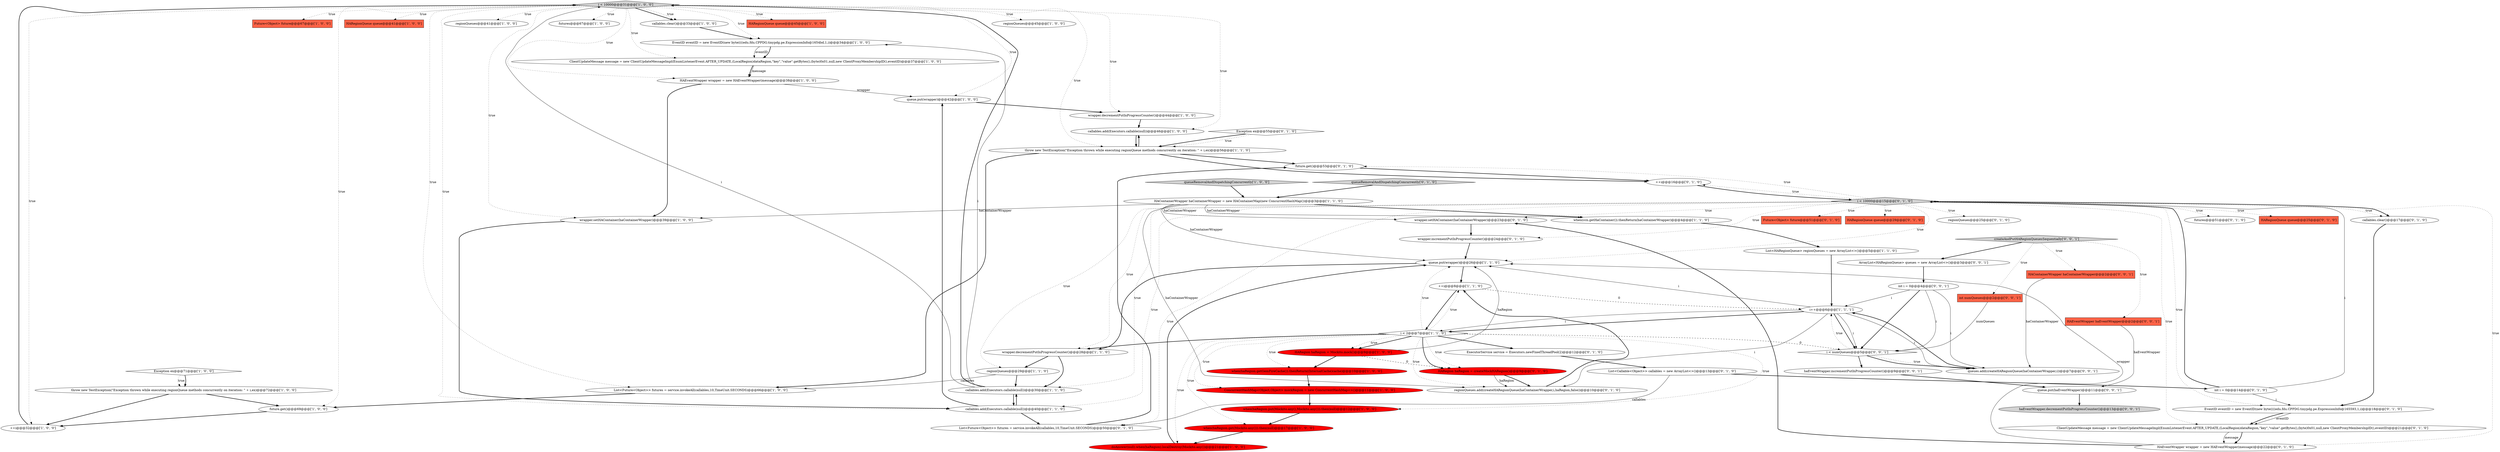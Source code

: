 digraph {
9 [style = filled, label = "Future<Object> future@@@67@@@['1', '0', '0']", fillcolor = tomato, shape = box image = "AAA0AAABBB1BBB"];
37 [style = filled, label = "callables.clear()@@@33@@@['1', '0', '0']", fillcolor = white, shape = ellipse image = "AAA0AAABBB1BBB"];
20 [style = filled, label = "++i@@@32@@@['1', '0', '0']", fillcolor = white, shape = ellipse image = "AAA0AAABBB1BBB"];
65 [style = filled, label = "int numQueues@@@2@@@['0', '0', '1']", fillcolor = tomato, shape = box image = "AAA0AAABBB3BBB"];
46 [style = filled, label = "wrapper.setHAContainer(haContainerWrapper)@@@23@@@['0', '1', '0']", fillcolor = white, shape = ellipse image = "AAA0AAABBB2BBB"];
49 [style = filled, label = "HARegion haRegion = createMockHARegion()@@@9@@@['0', '1', '0']", fillcolor = red, shape = ellipse image = "AAA1AAABBB2BBB"];
56 [style = filled, label = "future.get()@@@53@@@['0', '1', '0']", fillcolor = white, shape = ellipse image = "AAA0AAABBB2BBB"];
42 [style = filled, label = "queueRemovalAndDispatchingConcurrently['0', '1', '0']", fillcolor = lightgray, shape = diamond image = "AAA0AAABBB2BBB"];
2 [style = filled, label = "when(haRegion.put(Mockito.any(),Mockito.any())).then(null)@@@12@@@['1', '0', '0']", fillcolor = red, shape = ellipse image = "AAA1AAABBB1BBB"];
64 [style = filled, label = "HAContainerWrapper haContainerWrapper@@@2@@@['0', '0', '1']", fillcolor = tomato, shape = box image = "AAA0AAABBB3BBB"];
54 [style = filled, label = "wrapper.incrementPutInProgressCounter()@@@24@@@['0', '1', '0']", fillcolor = white, shape = ellipse image = "AAA0AAABBB2BBB"];
68 [style = filled, label = "createAndPutHARegionQueuesSequentially['0', '0', '1']", fillcolor = lightgray, shape = diamond image = "AAA0AAABBB3BBB"];
47 [style = filled, label = "List<Callable<Object>> callables = new ArrayList<>()@@@13@@@['0', '1', '0']", fillcolor = white, shape = ellipse image = "AAA0AAABBB2BBB"];
70 [style = filled, label = "haEventWrapper.decrementPutInProgressCounter()@@@13@@@['0', '0', '1']", fillcolor = lightgray, shape = ellipse image = "AAA0AAABBB3BBB"];
53 [style = filled, label = "ExecutorService service = Executors.newFixedThreadPool(2)@@@12@@@['0', '1', '0']", fillcolor = white, shape = ellipse image = "AAA0AAABBB2BBB"];
16 [style = filled, label = "when(ccn.getHaContainer()).thenReturn(haContainerWrapper)@@@4@@@['1', '1', '0']", fillcolor = white, shape = ellipse image = "AAA0AAABBB1BBB"];
21 [style = filled, label = "HARegionQueue queue@@@41@@@['1', '0', '0']", fillcolor = tomato, shape = box image = "AAA0AAABBB1BBB"];
32 [style = filled, label = "HAContainerWrapper haContainerWrapper = new HAContainerMap(new ConcurrentHashMap())@@@3@@@['1', '1', '0']", fillcolor = white, shape = ellipse image = "AAA0AAABBB1BBB"];
3 [style = filled, label = "++i@@@8@@@['1', '1', '0']", fillcolor = white, shape = ellipse image = "AAA0AAABBB1BBB"];
4 [style = filled, label = "queue.put(wrapper)@@@42@@@['1', '0', '0']", fillcolor = white, shape = ellipse image = "AAA0AAABBB1BBB"];
18 [style = filled, label = "callables.add(Executors.callable(null))@@@46@@@['1', '0', '0']", fillcolor = white, shape = ellipse image = "AAA0AAABBB1BBB"];
38 [style = filled, label = "regionQueues@@@29@@@['1', '1', '0']", fillcolor = white, shape = ellipse image = "AAA0AAABBB1BBB"];
11 [style = filled, label = "throw new TestException(\"Exception thrown while executing regionQueue methods concurrently on iteration: \" + i,ex)@@@72@@@['1', '0', '0']", fillcolor = white, shape = ellipse image = "AAA0AAABBB1BBB"];
17 [style = filled, label = "ConcurrentHashMap<Object,Object> mockRegion = new ConcurrentHashMap<>()@@@11@@@['1', '0', '0']", fillcolor = red, shape = ellipse image = "AAA1AAABBB1BBB"];
25 [style = filled, label = "regionQueues@@@41@@@['1', '0', '0']", fillcolor = white, shape = ellipse image = "AAA0AAABBB1BBB"];
29 [style = filled, label = "List<HARegionQueue> regionQueues = new ArrayList<>()@@@5@@@['1', '1', '0']", fillcolor = white, shape = ellipse image = "AAA0AAABBB1BBB"];
61 [style = filled, label = "haEventWrapper.incrementPutInProgressCounter()@@@9@@@['0', '0', '1']", fillcolor = white, shape = ellipse image = "AAA0AAABBB3BBB"];
34 [style = filled, label = "future.get()@@@69@@@['1', '0', '0']", fillcolor = white, shape = ellipse image = "AAA0AAABBB1BBB"];
63 [style = filled, label = "queues.add(createHARegionQueue(haContainerWrapper,i))@@@7@@@['0', '0', '1']", fillcolor = white, shape = ellipse image = "AAA0AAABBB3BBB"];
14 [style = filled, label = "EventID eventID = new EventID(new byte((((edu.fdu.CPPDG.tinypdg.pe.ExpressionInfo@1654bd,1,i)@@@34@@@['1', '0', '0']", fillcolor = white, shape = ellipse image = "AAA0AAABBB1BBB"];
60 [style = filled, label = "i < 10000@@@15@@@['0', '1', '0']", fillcolor = lightgray, shape = diamond image = "AAA0AAABBB2BBB"];
59 [style = filled, label = "Future<Object> future@@@51@@@['0', '1', '0']", fillcolor = tomato, shape = box image = "AAA0AAABBB2BBB"];
7 [style = filled, label = "HARegion haRegion = Mockito.mock()@@@9@@@['1', '0', '0']", fillcolor = red, shape = ellipse image = "AAA1AAABBB1BBB"];
27 [style = filled, label = "Exception ex@@@71@@@['1', '0', '0']", fillcolor = white, shape = diamond image = "AAA0AAABBB1BBB"];
28 [style = filled, label = "i < 10000@@@31@@@['1', '0', '0']", fillcolor = lightgray, shape = diamond image = "AAA0AAABBB1BBB"];
45 [style = filled, label = "HARegionQueue queue@@@29@@@['0', '1', '0']", fillcolor = tomato, shape = box image = "AAA0AAABBB2BBB"];
50 [style = filled, label = "EventID eventID = new EventID(new byte((((edu.fdu.CPPDG.tinypdg.pe.ExpressionInfo@165593,1,i)@@@18@@@['0', '1', '0']", fillcolor = white, shape = ellipse image = "AAA0AAABBB2BBB"];
44 [style = filled, label = "++i@@@16@@@['0', '1', '0']", fillcolor = white, shape = ellipse image = "AAA0AAABBB2BBB"];
57 [style = filled, label = "int i = 0@@@14@@@['0', '1', '0']", fillcolor = white, shape = ellipse image = "AAA0AAABBB2BBB"];
35 [style = filled, label = "when(haRegion.get(Mockito.any())).then(null)@@@17@@@['1', '0', '0']", fillcolor = red, shape = ellipse image = "AAA1AAABBB1BBB"];
66 [style = filled, label = "queue.put(haEventWrapper)@@@11@@@['0', '0', '1']", fillcolor = white, shape = ellipse image = "AAA0AAABBB3BBB"];
52 [style = filled, label = "ClientUpdateMessage message = new ClientUpdateMessageImpl(EnumListenerEvent.AFTER_UPDATE,(LocalRegion)dataRegion,\"key\",\"value\".getBytes(),(byte)0x01,null,new ClientProxyMembershipID(),eventID)@@@21@@@['0', '1', '0']", fillcolor = white, shape = ellipse image = "AAA0AAABBB2BBB"];
71 [style = filled, label = "ArrayList<HARegionQueue> queues = new ArrayList<>()@@@3@@@['0', '0', '1']", fillcolor = white, shape = ellipse image = "AAA0AAABBB3BBB"];
24 [style = filled, label = "futures@@@67@@@['1', '0', '0']", fillcolor = white, shape = ellipse image = "AAA0AAABBB1BBB"];
12 [style = filled, label = "callables.add(Executors.callable(null))@@@30@@@['1', '1', '0']", fillcolor = white, shape = ellipse image = "AAA0AAABBB1BBB"];
31 [style = filled, label = "wrapper.setHAContainer(haContainerWrapper)@@@39@@@['1', '0', '0']", fillcolor = white, shape = ellipse image = "AAA0AAABBB1BBB"];
6 [style = filled, label = "queueRemovalAndDispatchingConcurrently['1', '0', '0']", fillcolor = lightgray, shape = diamond image = "AAA0AAABBB1BBB"];
15 [style = filled, label = "ClientUpdateMessage message = new ClientUpdateMessageImpl(EnumListenerEvent.AFTER_UPDATE,(LocalRegion)dataRegion,\"key\",\"value\".getBytes(),(byte)0x01,null,new ClientProxyMembershipID(),eventID)@@@37@@@['1', '0', '0']", fillcolor = white, shape = ellipse image = "AAA0AAABBB1BBB"];
48 [style = filled, label = "regionQueues.add(createHARegionQueue(haContainerWrapper,i,haRegion,false))@@@10@@@['0', '1', '0']", fillcolor = white, shape = ellipse image = "AAA0AAABBB2BBB"];
33 [style = filled, label = "i++@@@6@@@['1', '1', '1']", fillcolor = white, shape = ellipse image = "AAA0AAABBB1BBB"];
41 [style = filled, label = "HAEventWrapper wrapper = new HAEventWrapper(message)@@@22@@@['0', '1', '0']", fillcolor = white, shape = ellipse image = "AAA0AAABBB2BBB"];
23 [style = filled, label = "i < 2@@@7@@@['1', '1', '0']", fillcolor = white, shape = diamond image = "AAA0AAABBB1BBB"];
36 [style = filled, label = "queue.put(wrapper)@@@26@@@['1', '1', '0']", fillcolor = white, shape = ellipse image = "AAA0AAABBB1BBB"];
55 [style = filled, label = "regionQueues@@@25@@@['0', '1', '0']", fillcolor = white, shape = ellipse image = "AAA0AAABBB2BBB"];
62 [style = filled, label = "HAEventWrapper haEventWrapper@@@2@@@['0', '0', '1']", fillcolor = tomato, shape = box image = "AAA0AAABBB3BBB"];
69 [style = filled, label = "int i = 0@@@4@@@['0', '0', '1']", fillcolor = white, shape = ellipse image = "AAA0AAABBB3BBB"];
26 [style = filled, label = "callables.add(Executors.callable(null))@@@40@@@['1', '1', '0']", fillcolor = white, shape = ellipse image = "AAA0AAABBB1BBB"];
39 [style = filled, label = "List<Future<Object>> futures = service.invokeAll(callables,10,TimeUnit.SECONDS)@@@50@@@['0', '1', '0']", fillcolor = white, shape = ellipse image = "AAA0AAABBB2BBB"];
67 [style = filled, label = "i < numQueues@@@5@@@['0', '0', '1']", fillcolor = white, shape = diamond image = "AAA0AAABBB3BBB"];
13 [style = filled, label = "doAnswer(null).when(haRegion).localDestroy(Mockito.any())@@@21@@@['1', '0', '0']", fillcolor = red, shape = ellipse image = "AAA1AAABBB1BBB"];
19 [style = filled, label = "when(haRegion.getGemFireCache()).thenReturn((InternalCache)cache)@@@10@@@['1', '0', '0']", fillcolor = red, shape = ellipse image = "AAA1AAABBB1BBB"];
40 [style = filled, label = "Exception ex@@@55@@@['0', '1', '0']", fillcolor = white, shape = diamond image = "AAA0AAABBB2BBB"];
1 [style = filled, label = "wrapper.decrementPutInProgressCounter()@@@28@@@['1', '1', '0']", fillcolor = white, shape = ellipse image = "AAA0AAABBB1BBB"];
0 [style = filled, label = "wrapper.decrementPutInProgressCounter()@@@44@@@['1', '0', '0']", fillcolor = white, shape = ellipse image = "AAA0AAABBB1BBB"];
8 [style = filled, label = "HARegionQueue queue@@@45@@@['1', '0', '0']", fillcolor = tomato, shape = box image = "AAA0AAABBB1BBB"];
10 [style = filled, label = "throw new TestException(\"Exception thrown while executing regionQueue methods concurrently on iteration: \" + i,ex)@@@56@@@['1', '1', '0']", fillcolor = white, shape = ellipse image = "AAA0AAABBB1BBB"];
22 [style = filled, label = "List<Future<Object>> futures = service.invokeAll(callables,10,TimeUnit.SECONDS)@@@66@@@['1', '0', '0']", fillcolor = white, shape = ellipse image = "AAA0AAABBB1BBB"];
30 [style = filled, label = "regionQueues@@@45@@@['1', '0', '0']", fillcolor = white, shape = ellipse image = "AAA0AAABBB1BBB"];
51 [style = filled, label = "futures@@@51@@@['0', '1', '0']", fillcolor = white, shape = ellipse image = "AAA0AAABBB2BBB"];
58 [style = filled, label = "HARegionQueue queue@@@25@@@['0', '1', '0']", fillcolor = tomato, shape = box image = "AAA0AAABBB2BBB"];
43 [style = filled, label = "callables.clear()@@@17@@@['0', '1', '0']", fillcolor = white, shape = ellipse image = "AAA0AAABBB2BBB"];
5 [style = filled, label = "HAEventWrapper wrapper = new HAEventWrapper(message)@@@38@@@['1', '0', '0']", fillcolor = white, shape = ellipse image = "AAA0AAABBB1BBB"];
2->35 [style = bold, label=""];
61->66 [style = bold, label=""];
48->3 [style = bold, label=""];
47->39 [style = solid, label="callables"];
34->20 [style = bold, label=""];
69->63 [style = solid, label="i"];
68->64 [style = dotted, label="true"];
28->21 [style = dotted, label="true"];
28->25 [style = dotted, label="true"];
7->49 [style = dashed, label="0"];
28->15 [style = dotted, label="true"];
32->16 [style = solid, label="haContainerWrapper"];
28->14 [style = dotted, label="true"];
38->12 [style = bold, label=""];
49->48 [style = bold, label=""];
53->47 [style = bold, label=""];
60->50 [style = dotted, label="true"];
60->38 [style = dotted, label="true"];
32->31 [style = solid, label="haContainerWrapper"];
40->10 [style = dotted, label="true"];
7->36 [style = solid, label="haRegion"];
12->28 [style = solid, label="i"];
60->59 [style = dotted, label="true"];
60->58 [style = dotted, label="true"];
28->30 [style = dotted, label="true"];
26->12 [style = bold, label=""];
46->54 [style = bold, label=""];
41->36 [style = solid, label="wrapper"];
60->44 [style = dotted, label="true"];
38->22 [style = solid, label="callables"];
49->48 [style = solid, label="haRegion"];
13->36 [style = bold, label=""];
28->18 [style = dotted, label="true"];
60->43 [style = dotted, label="true"];
1->12 [style = bold, label=""];
23->17 [style = dotted, label="true"];
60->41 [style = dotted, label="true"];
1->38 [style = bold, label=""];
33->63 [style = solid, label="i"];
6->32 [style = bold, label=""];
64->63 [style = solid, label="haContainerWrapper"];
23->49 [style = bold, label=""];
28->10 [style = dotted, label="true"];
28->37 [style = bold, label=""];
28->8 [style = dotted, label="true"];
12->28 [style = bold, label=""];
69->33 [style = solid, label="i"];
3->33 [style = dashed, label="0"];
16->29 [style = bold, label=""];
57->60 [style = bold, label=""];
23->67 [style = dashed, label="0"];
23->19 [style = dotted, label="true"];
32->46 [style = solid, label="haContainerWrapper"];
32->48 [style = solid, label="haContainerWrapper"];
26->4 [style = bold, label=""];
23->2 [style = dotted, label="true"];
67->61 [style = bold, label=""];
4->0 [style = bold, label=""];
60->52 [style = dotted, label="true"];
33->23 [style = bold, label=""];
60->39 [style = dotted, label="true"];
47->57 [style = bold, label=""];
32->36 [style = solid, label="haContainerWrapper"];
3->23 [style = bold, label=""];
28->24 [style = dotted, label="true"];
14->15 [style = solid, label="eventID"];
12->14 [style = solid, label="i"];
17->2 [style = bold, label=""];
27->11 [style = bold, label=""];
10->44 [style = bold, label=""];
60->1 [style = dotted, label="true"];
28->9 [style = dotted, label="true"];
62->66 [style = solid, label="haEventWrapper"];
23->3 [style = dotted, label="true"];
42->32 [style = bold, label=""];
50->52 [style = solid, label="eventID"];
60->26 [style = dotted, label="true"];
41->46 [style = bold, label=""];
14->15 [style = bold, label=""];
23->7 [style = bold, label=""];
28->37 [style = dotted, label="true"];
28->34 [style = dotted, label="true"];
57->60 [style = solid, label="i"];
10->18 [style = bold, label=""];
66->70 [style = bold, label=""];
68->62 [style = dotted, label="true"];
60->56 [style = dotted, label="true"];
60->46 [style = dotted, label="true"];
68->65 [style = dotted, label="true"];
28->20 [style = dotted, label="true"];
52->41 [style = bold, label=""];
33->48 [style = solid, label="i"];
33->67 [style = bold, label=""];
19->17 [style = bold, label=""];
32->16 [style = bold, label=""];
23->7 [style = dotted, label="true"];
60->54 [style = dotted, label="true"];
15->5 [style = solid, label="message"];
31->26 [style = bold, label=""];
28->0 [style = dotted, label="true"];
33->23 [style = solid, label="i"];
18->10 [style = bold, label=""];
54->36 [style = bold, label=""];
67->63 [style = bold, label=""];
57->50 [style = solid, label="i"];
23->13 [style = dotted, label="true"];
67->33 [style = dotted, label="true"];
23->35 [style = dotted, label="true"];
28->22 [style = dotted, label="true"];
28->4 [style = dotted, label="true"];
69->67 [style = solid, label="i"];
0->18 [style = bold, label=""];
23->36 [style = dotted, label="true"];
60->36 [style = dotted, label="true"];
33->67 [style = solid, label="i"];
60->43 [style = bold, label=""];
7->19 [style = bold, label=""];
60->12 [style = dotted, label="true"];
5->4 [style = solid, label="wrapper"];
10->22 [style = bold, label=""];
40->10 [style = bold, label=""];
11->20 [style = bold, label=""];
60->51 [style = dotted, label="true"];
28->31 [style = dotted, label="true"];
67->63 [style = dotted, label="true"];
43->50 [style = bold, label=""];
44->60 [style = bold, label=""];
10->56 [style = bold, label=""];
69->67 [style = bold, label=""];
63->33 [style = bold, label=""];
23->48 [style = dotted, label="true"];
20->28 [style = bold, label=""];
60->45 [style = dotted, label="true"];
12->26 [style = bold, label=""];
33->36 [style = solid, label="i"];
50->52 [style = bold, label=""];
36->1 [style = bold, label=""];
26->39 [style = bold, label=""];
15->5 [style = bold, label=""];
71->69 [style = bold, label=""];
27->11 [style = dotted, label="true"];
65->67 [style = solid, label="numQueues"];
28->5 [style = dotted, label="true"];
37->14 [style = bold, label=""];
23->49 [style = dotted, label="true"];
29->33 [style = bold, label=""];
60->55 [style = dotted, label="true"];
11->34 [style = bold, label=""];
5->31 [style = bold, label=""];
68->71 [style = bold, label=""];
52->41 [style = solid, label="message"];
28->26 [style = dotted, label="true"];
22->34 [style = bold, label=""];
39->56 [style = bold, label=""];
23->1 [style = bold, label=""];
23->53 [style = bold, label=""];
35->13 [style = bold, label=""];
56->44 [style = bold, label=""];
36->3 [style = bold, label=""];
}
